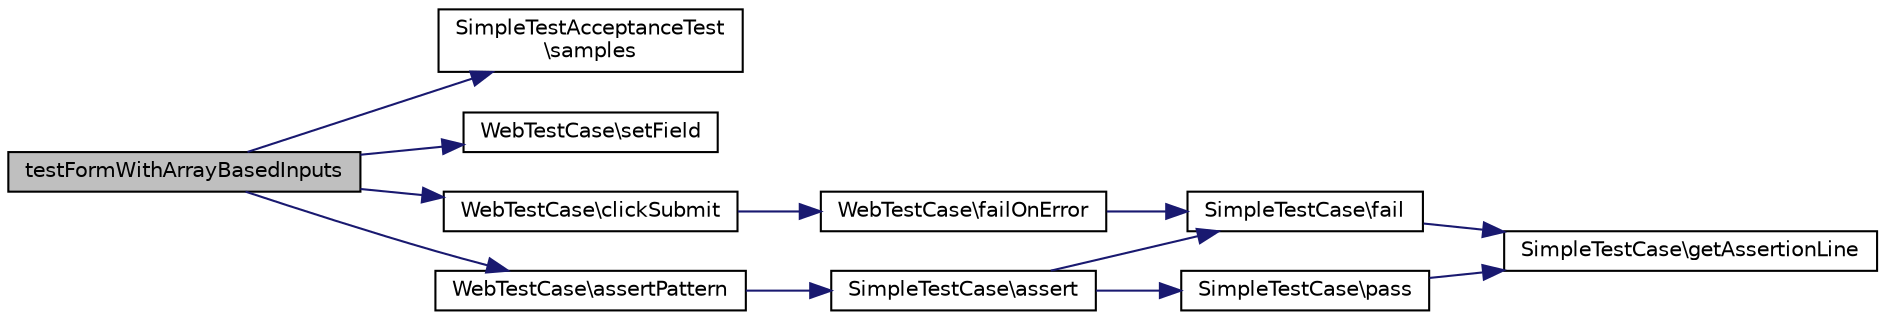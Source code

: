 digraph "testFormWithArrayBasedInputs"
{
  edge [fontname="Helvetica",fontsize="10",labelfontname="Helvetica",labelfontsize="10"];
  node [fontname="Helvetica",fontsize="10",shape=record];
  rankdir="LR";
  Node1 [label="testFormWithArrayBasedInputs",height=0.2,width=0.4,color="black", fillcolor="grey75", style="filled" fontcolor="black"];
  Node1 -> Node2 [color="midnightblue",fontsize="10",style="solid",fontname="Helvetica"];
  Node2 [label="SimpleTestAcceptanceTest\l\\samples",height=0.2,width=0.4,color="black", fillcolor="white", style="filled",URL="$class_simple_test_acceptance_test.html#a604600d230bc5151ced41b3fa7291aff"];
  Node1 -> Node3 [color="midnightblue",fontsize="10",style="solid",fontname="Helvetica"];
  Node3 [label="WebTestCase\\setField",height=0.2,width=0.4,color="black", fillcolor="white", style="filled",URL="$class_web_test_case.html#a6a967999c03735c0be30c9ab2de575c2"];
  Node1 -> Node4 [color="midnightblue",fontsize="10",style="solid",fontname="Helvetica"];
  Node4 [label="WebTestCase\\clickSubmit",height=0.2,width=0.4,color="black", fillcolor="white", style="filled",URL="$class_web_test_case.html#a67cc36f3e3acdad590220e3c40b94404"];
  Node4 -> Node5 [color="midnightblue",fontsize="10",style="solid",fontname="Helvetica"];
  Node5 [label="WebTestCase\\failOnError",height=0.2,width=0.4,color="black", fillcolor="white", style="filled",URL="$class_web_test_case.html#a7a73f8af1728ee203f7246162b7dbabe"];
  Node5 -> Node6 [color="midnightblue",fontsize="10",style="solid",fontname="Helvetica"];
  Node6 [label="SimpleTestCase\\fail",height=0.2,width=0.4,color="black", fillcolor="white", style="filled",URL="$class_simple_test_case.html#a74070e976d1372da2111be1c059c6ce3"];
  Node6 -> Node7 [color="midnightblue",fontsize="10",style="solid",fontname="Helvetica"];
  Node7 [label="SimpleTestCase\\getAssertionLine",height=0.2,width=0.4,color="black", fillcolor="white", style="filled",URL="$class_simple_test_case.html#a4389a897171547fc4545f56a75bf0c9f"];
  Node1 -> Node8 [color="midnightblue",fontsize="10",style="solid",fontname="Helvetica"];
  Node8 [label="WebTestCase\\assertPattern",height=0.2,width=0.4,color="black", fillcolor="white", style="filled",URL="$class_web_test_case.html#ae1b26b6b2b8b4575cd164ba3b1852f1b"];
  Node8 -> Node9 [color="midnightblue",fontsize="10",style="solid",fontname="Helvetica"];
  Node9 [label="SimpleTestCase\\assert",height=0.2,width=0.4,color="black", fillcolor="white", style="filled",URL="$class_simple_test_case.html#a9be3866087958c52771a4eb0921a80f8"];
  Node9 -> Node10 [color="midnightblue",fontsize="10",style="solid",fontname="Helvetica"];
  Node10 [label="SimpleTestCase\\pass",height=0.2,width=0.4,color="black", fillcolor="white", style="filled",URL="$class_simple_test_case.html#a413ec6a28c017c7f5c08af552930a023"];
  Node10 -> Node7 [color="midnightblue",fontsize="10",style="solid",fontname="Helvetica"];
  Node9 -> Node6 [color="midnightblue",fontsize="10",style="solid",fontname="Helvetica"];
}
